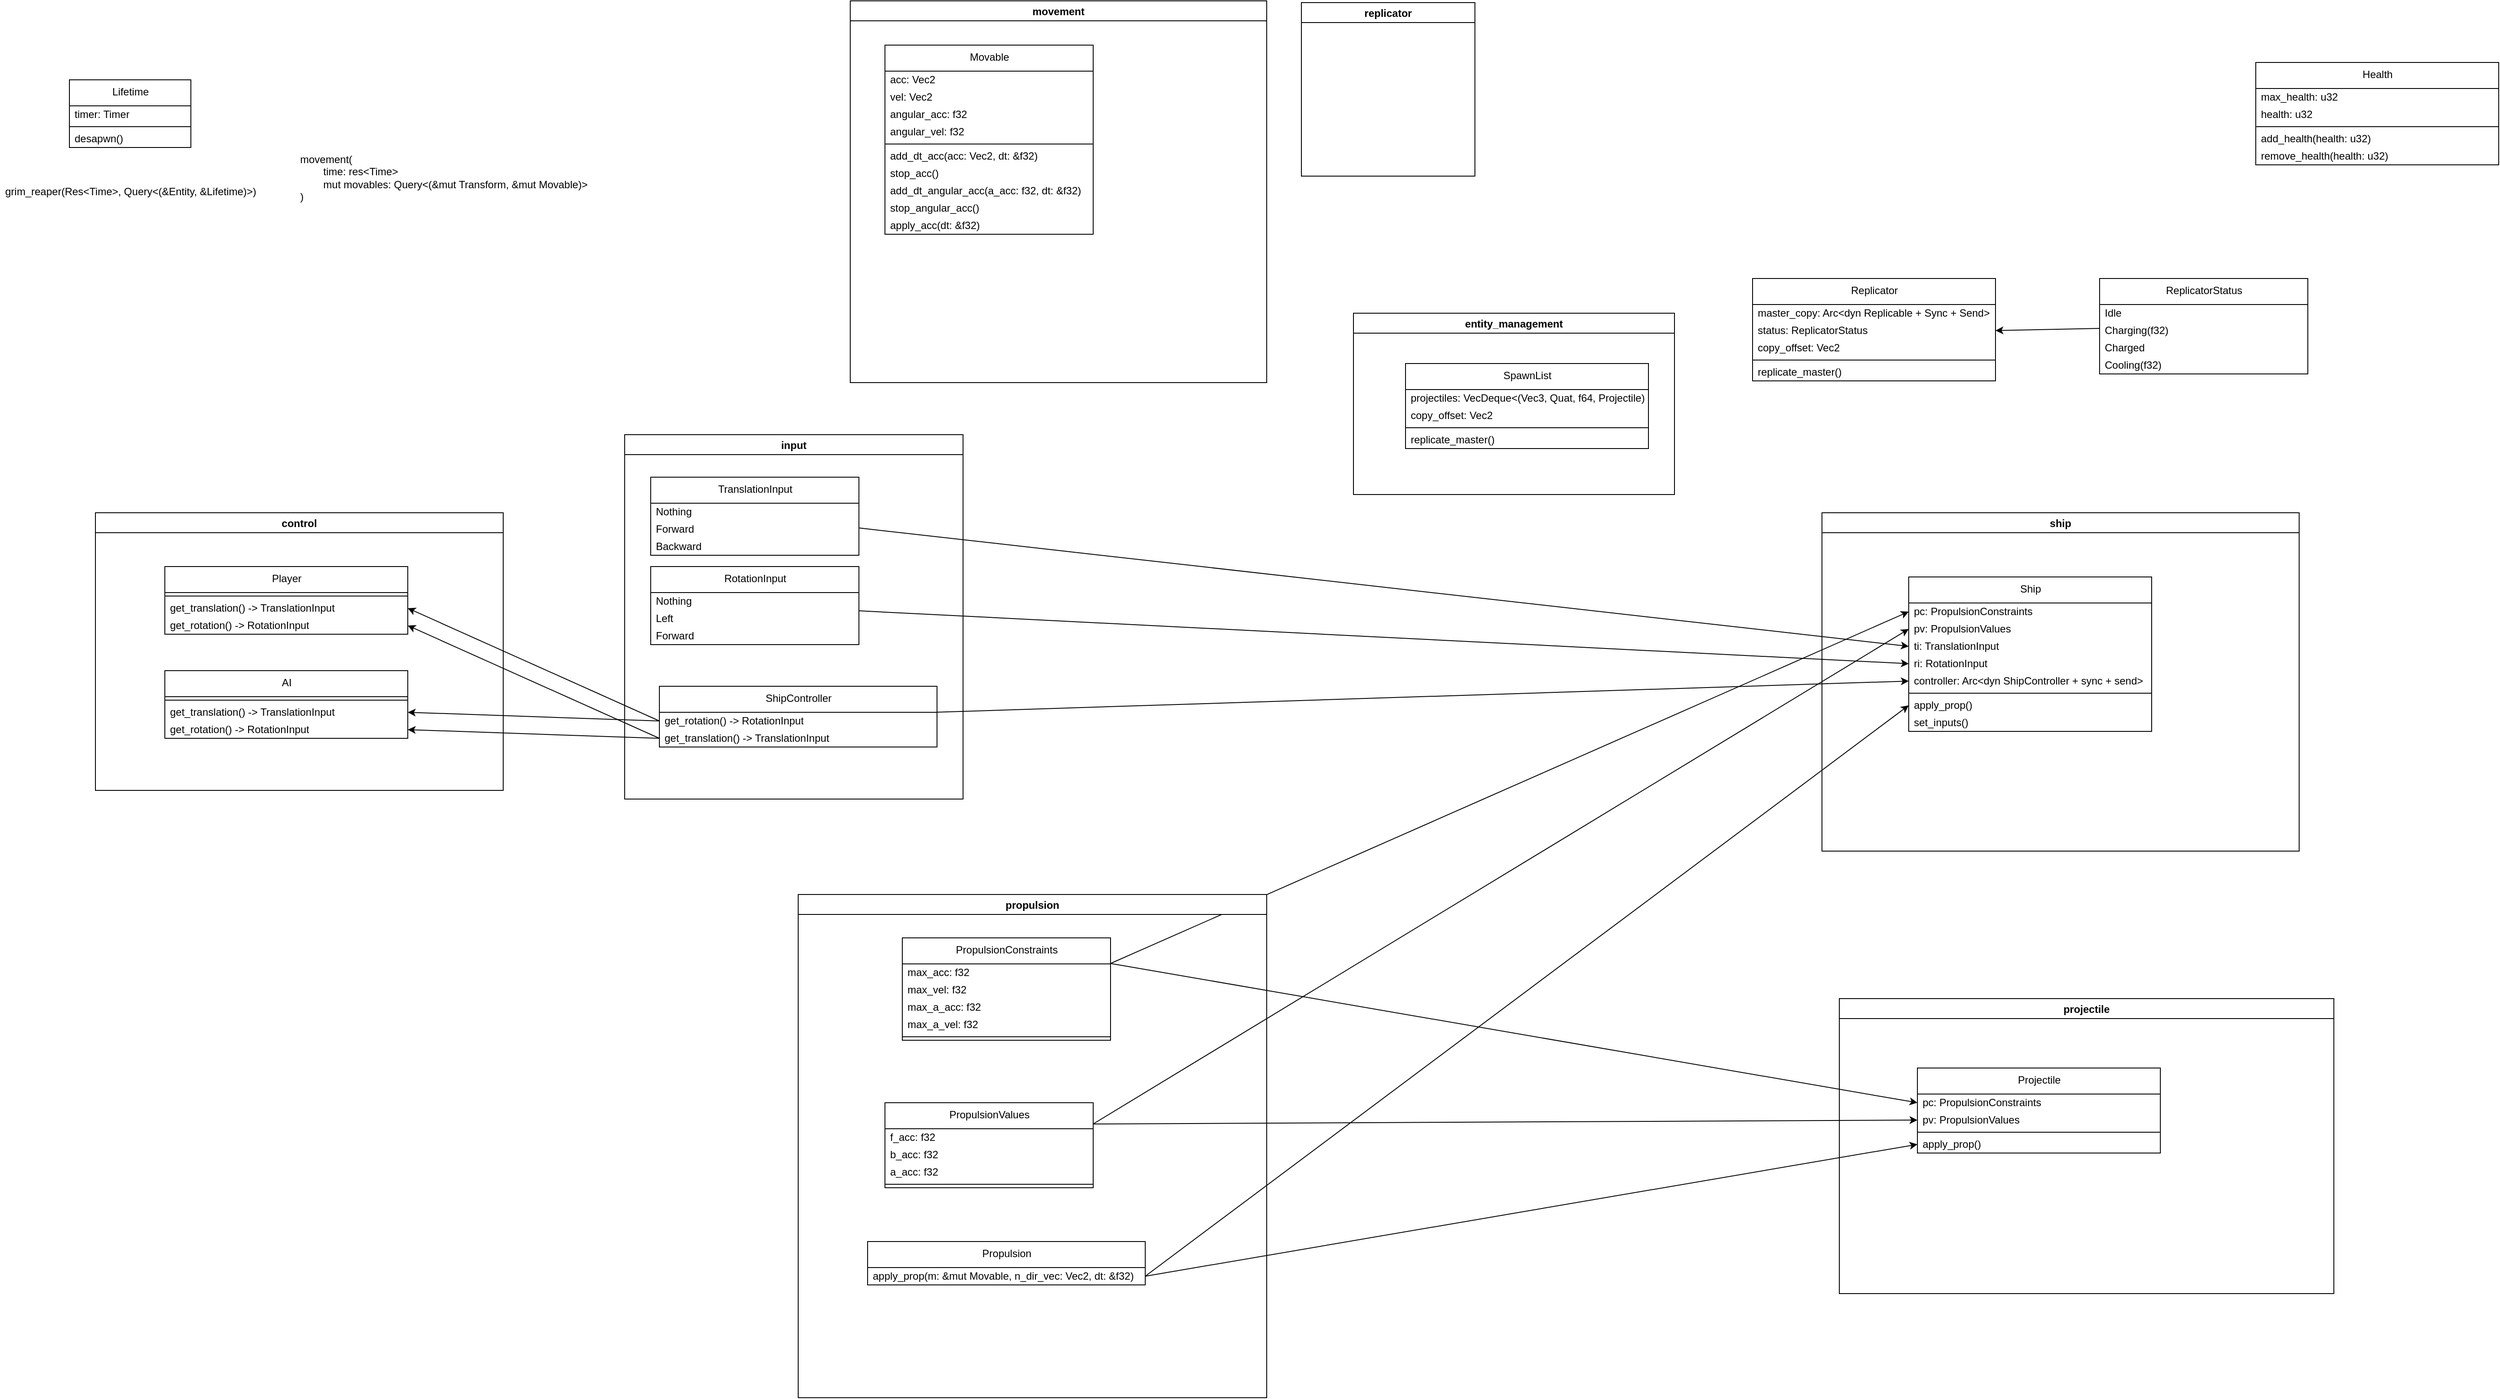 <mxfile>
    <diagram id="fgQcM_8Lv-aX87eO_aQA" name="Page-1">
        <mxGraphModel dx="696" dy="429" grid="1" gridSize="10" guides="1" tooltips="1" connect="1" arrows="1" fold="1" page="1" pageScale="1" pageWidth="3300" pageHeight="4681" math="0" shadow="0">
            <root>
                <mxCell id="0"/>
                <mxCell id="1" parent="0"/>
                <mxCell id="11" value="Lifetime" style="swimlane;fontStyle=0;align=center;verticalAlign=top;childLayout=stackLayout;horizontal=1;startSize=30;horizontalStack=0;resizeParent=1;resizeParentMax=0;resizeLast=0;collapsible=0;marginBottom=0;html=1;" parent="1" vertex="1">
                    <mxGeometry x="140" y="251" width="140" height="78" as="geometry"/>
                </mxCell>
                <mxCell id="13" value="timer: Timer" style="text;html=1;strokeColor=none;fillColor=none;align=left;verticalAlign=middle;spacingLeft=4;spacingRight=4;overflow=hidden;rotatable=0;points=[[0,0.5],[1,0.5]];portConstraint=eastwest;" parent="11" vertex="1">
                    <mxGeometry y="30" width="140" height="20" as="geometry"/>
                </mxCell>
                <mxCell id="16" value="" style="line;strokeWidth=1;fillColor=none;align=left;verticalAlign=middle;spacingTop=-1;spacingLeft=3;spacingRight=3;rotatable=0;labelPosition=right;points=[];portConstraint=eastwest;" parent="11" vertex="1">
                    <mxGeometry y="50" width="140" height="8" as="geometry"/>
                </mxCell>
                <mxCell id="18" value="desapwn()" style="text;html=1;strokeColor=none;fillColor=none;align=left;verticalAlign=middle;spacingLeft=4;spacingRight=4;overflow=hidden;rotatable=0;points=[[0,0.5],[1,0.5]];portConstraint=eastwest;" parent="11" vertex="1">
                    <mxGeometry y="58" width="140" height="20" as="geometry"/>
                </mxCell>
                <mxCell id="20" value="grim_reaper(Res&amp;lt;Time&amp;gt;, Query&amp;lt;(&amp;amp;Entity, &amp;amp;Lifetime)&amp;gt;)" style="text;html=1;strokeColor=none;fillColor=none;align=left;verticalAlign=middle;spacingLeft=4;spacingRight=4;overflow=hidden;rotatable=0;points=[[0,0.5],[1,0.5]];portConstraint=eastwest;" parent="1" vertex="1">
                    <mxGeometry x="60" y="370" width="310" height="20" as="geometry"/>
                </mxCell>
                <mxCell id="75" style="edgeStyle=none;html=1;entryX=0;entryY=0.5;entryDx=0;entryDy=0;exitX=1;exitY=0.25;exitDx=0;exitDy=0;" parent="1" source="36" target="58" edge="1">
                    <mxGeometry relative="1" as="geometry">
                        <mxPoint x="1520" y="130" as="sourcePoint"/>
                    </mxGeometry>
                </mxCell>
                <mxCell id="99" style="edgeStyle=none;html=1;entryX=0;entryY=0.5;entryDx=0;entryDy=0;startArrow=none;exitX=1;exitY=0.25;exitDx=0;exitDy=0;" parent="1" source="36" target="89" edge="1">
                    <mxGeometry relative="1" as="geometry">
                        <mxPoint x="1520" y="210" as="sourcePoint"/>
                    </mxGeometry>
                </mxCell>
                <mxCell id="47" value="movement(&lt;br&gt;&lt;span style=&quot;white-space: pre&quot;&gt;&#9;&lt;/span&gt;time: res&amp;lt;Time&amp;gt;&lt;br&gt;&lt;span style=&quot;white-space: pre&quot;&gt;&#9;&lt;/span&gt;mut movables: Query&amp;lt;(&amp;amp;mut Transform, &amp;amp;mut Movable)&amp;gt;&lt;br&gt;)" style="text;html=1;strokeColor=none;fillColor=none;align=left;verticalAlign=middle;spacingLeft=4;spacingRight=4;overflow=hidden;rotatable=0;points=[[0,0.5],[1,0.5]];portConstraint=eastwest;" parent="1" vertex="1">
                    <mxGeometry x="400" y="329" width="360" height="70" as="geometry"/>
                </mxCell>
                <mxCell id="74" style="edgeStyle=none;html=1;entryX=0;entryY=0.5;entryDx=0;entryDy=0;exitX=1;exitY=0.25;exitDx=0;exitDy=0;" parent="1" source="50" target="59" edge="1">
                    <mxGeometry relative="1" as="geometry">
                        <mxPoint x="1470" y="320" as="sourcePoint"/>
                    </mxGeometry>
                </mxCell>
                <mxCell id="98" style="edgeStyle=none;html=1;entryX=0;entryY=0.5;entryDx=0;entryDy=0;exitX=1;exitY=0.25;exitDx=0;exitDy=0;" parent="1" source="50" target="90" edge="1">
                    <mxGeometry relative="1" as="geometry">
                        <mxPoint x="1440" y="330" as="sourcePoint"/>
                    </mxGeometry>
                </mxCell>
                <mxCell id="96" style="edgeStyle=none;html=1;entryX=0;entryY=0.5;entryDx=0;entryDy=0;exitX=1;exitY=0.5;exitDx=0;exitDy=0;" parent="1" source="70" target="95" edge="1">
                    <mxGeometry relative="1" as="geometry"/>
                </mxCell>
                <mxCell id="73" style="edgeStyle=none;html=1;exitX=1;exitY=0.5;exitDx=0;exitDy=0;entryX=0;entryY=0.5;entryDx=0;entryDy=0;" parent="1" source="70" target="72" edge="1">
                    <mxGeometry relative="1" as="geometry"/>
                </mxCell>
                <mxCell id="87" style="edgeStyle=none;html=1;entryX=0;entryY=0.5;entryDx=0;entryDy=0;" parent="1" source="83" target="61" edge="1">
                    <mxGeometry relative="1" as="geometry"/>
                </mxCell>
                <mxCell id="105" style="edgeStyle=none;html=1;entryX=0;entryY=0.5;entryDx=0;entryDy=0;" parent="1" source="101" target="63" edge="1">
                    <mxGeometry relative="1" as="geometry"/>
                </mxCell>
                <mxCell id="106" style="edgeStyle=none;html=1;entryX=0;entryY=0.5;entryDx=0;entryDy=0;" parent="1" source="76" target="60" edge="1">
                    <mxGeometry relative="1" as="geometry">
                        <mxPoint x="1290" y="510" as="sourcePoint"/>
                    </mxGeometry>
                </mxCell>
                <mxCell id="123" style="edgeStyle=none;html=1;exitX=0;exitY=0.5;exitDx=0;exitDy=0;entryX=1;entryY=0.5;entryDx=0;entryDy=0;" parent="1" source="104" target="118" edge="1">
                    <mxGeometry relative="1" as="geometry"/>
                </mxCell>
                <mxCell id="124" style="edgeStyle=none;html=1;exitX=0;exitY=0.5;exitDx=0;exitDy=0;entryX=1;entryY=0.5;entryDx=0;entryDy=0;" parent="1" source="102" target="117" edge="1">
                    <mxGeometry relative="1" as="geometry"/>
                </mxCell>
                <mxCell id="125" style="edgeStyle=none;html=1;exitX=0;exitY=0.5;exitDx=0;exitDy=0;entryX=1;entryY=0.5;entryDx=0;entryDy=0;" parent="1" source="102" target="122" edge="1">
                    <mxGeometry relative="1" as="geometry"/>
                </mxCell>
                <mxCell id="126" style="edgeStyle=none;html=1;exitX=0;exitY=0.5;exitDx=0;exitDy=0;entryX=1;entryY=0.5;entryDx=0;entryDy=0;" parent="1" source="104" target="121" edge="1">
                    <mxGeometry relative="1" as="geometry"/>
                </mxCell>
                <mxCell id="127" value="Health" style="swimlane;fontStyle=0;align=center;verticalAlign=top;childLayout=stackLayout;horizontal=1;startSize=30;horizontalStack=0;resizeParent=1;resizeParentMax=0;resizeLast=0;collapsible=0;marginBottom=0;html=1;" parent="1" vertex="1">
                    <mxGeometry x="2660" y="231" width="280" height="118" as="geometry"/>
                </mxCell>
                <mxCell id="128" value="max_health: u32" style="text;html=1;strokeColor=none;fillColor=none;align=left;verticalAlign=middle;spacingLeft=4;spacingRight=4;overflow=hidden;rotatable=0;points=[[0,0.5],[1,0.5]];portConstraint=eastwest;" parent="127" vertex="1">
                    <mxGeometry y="30" width="280" height="20" as="geometry"/>
                </mxCell>
                <mxCell id="129" value="health: u32" style="text;html=1;strokeColor=none;fillColor=none;align=left;verticalAlign=middle;spacingLeft=4;spacingRight=4;overflow=hidden;rotatable=0;points=[[0,0.5],[1,0.5]];portConstraint=eastwest;" parent="127" vertex="1">
                    <mxGeometry y="50" width="280" height="20" as="geometry"/>
                </mxCell>
                <mxCell id="133" value="" style="line;strokeWidth=1;fillColor=none;align=left;verticalAlign=middle;spacingTop=-1;spacingLeft=3;spacingRight=3;rotatable=0;labelPosition=right;points=[];portConstraint=eastwest;" parent="127" vertex="1">
                    <mxGeometry y="70" width="280" height="8" as="geometry"/>
                </mxCell>
                <mxCell id="134" value="add_health(health: u32)" style="text;html=1;strokeColor=none;fillColor=none;align=left;verticalAlign=middle;spacingLeft=4;spacingRight=4;overflow=hidden;rotatable=0;points=[[0,0.5],[1,0.5]];portConstraint=eastwest;" parent="127" vertex="1">
                    <mxGeometry y="78" width="280" height="20" as="geometry"/>
                </mxCell>
                <mxCell id="135" value="remove_health(health: u32)" style="text;html=1;strokeColor=none;fillColor=none;align=left;verticalAlign=middle;spacingLeft=4;spacingRight=4;overflow=hidden;rotatable=0;points=[[0,0.5],[1,0.5]];portConstraint=eastwest;" parent="127" vertex="1">
                    <mxGeometry y="98" width="280" height="20" as="geometry"/>
                </mxCell>
                <mxCell id="136" value="Replicator" style="swimlane;fontStyle=0;align=center;verticalAlign=top;childLayout=stackLayout;horizontal=1;startSize=30;horizontalStack=0;resizeParent=1;resizeParentMax=0;resizeLast=0;collapsible=0;marginBottom=0;html=1;" parent="1" vertex="1">
                    <mxGeometry x="2080" y="480" width="280" height="118" as="geometry"/>
                </mxCell>
                <mxCell id="137" value="master_copy: Arc&amp;lt;dyn Replicable + Sync + Send&amp;gt;" style="text;html=1;strokeColor=none;fillColor=none;align=left;verticalAlign=middle;spacingLeft=4;spacingRight=4;overflow=hidden;rotatable=0;points=[[0,0.5],[1,0.5]];portConstraint=eastwest;" parent="136" vertex="1">
                    <mxGeometry y="30" width="280" height="20" as="geometry"/>
                </mxCell>
                <mxCell id="138" value="status: ReplicatorStatus" style="text;html=1;strokeColor=none;fillColor=none;align=left;verticalAlign=middle;spacingLeft=4;spacingRight=4;overflow=hidden;rotatable=0;points=[[0,0.5],[1,0.5]];portConstraint=eastwest;" parent="136" vertex="1">
                    <mxGeometry y="50" width="280" height="20" as="geometry"/>
                </mxCell>
                <mxCell id="142" value="copy_offset: Vec2" style="text;html=1;strokeColor=none;fillColor=none;align=left;verticalAlign=middle;spacingLeft=4;spacingRight=4;overflow=hidden;rotatable=0;points=[[0,0.5],[1,0.5]];portConstraint=eastwest;" parent="136" vertex="1">
                    <mxGeometry y="70" width="280" height="20" as="geometry"/>
                </mxCell>
                <mxCell id="139" value="" style="line;strokeWidth=1;fillColor=none;align=left;verticalAlign=middle;spacingTop=-1;spacingLeft=3;spacingRight=3;rotatable=0;labelPosition=right;points=[];portConstraint=eastwest;" parent="136" vertex="1">
                    <mxGeometry y="90" width="280" height="8" as="geometry"/>
                </mxCell>
                <mxCell id="140" value="replicate_master()" style="text;html=1;strokeColor=none;fillColor=none;align=left;verticalAlign=middle;spacingLeft=4;spacingRight=4;overflow=hidden;rotatable=0;points=[[0,0.5],[1,0.5]];portConstraint=eastwest;" parent="136" vertex="1">
                    <mxGeometry y="98" width="280" height="20" as="geometry"/>
                </mxCell>
                <mxCell id="161" style="edgeStyle=none;html=1;entryX=1;entryY=0.5;entryDx=0;entryDy=0;" parent="1" source="156" target="138" edge="1">
                    <mxGeometry relative="1" as="geometry"/>
                </mxCell>
                <mxCell id="156" value="ReplicatorStatus" style="swimlane;fontStyle=0;align=center;verticalAlign=top;childLayout=stackLayout;horizontal=1;startSize=30;horizontalStack=0;resizeParent=1;resizeParentMax=0;resizeLast=0;collapsible=0;marginBottom=0;html=1;" parent="1" vertex="1">
                    <mxGeometry x="2480" y="480" width="240" height="110" as="geometry"/>
                </mxCell>
                <mxCell id="157" value="Idle" style="text;html=1;strokeColor=none;fillColor=none;align=left;verticalAlign=middle;spacingLeft=4;spacingRight=4;overflow=hidden;rotatable=0;points=[[0,0.5],[1,0.5]];portConstraint=eastwest;" parent="156" vertex="1">
                    <mxGeometry y="30" width="240" height="20" as="geometry"/>
                </mxCell>
                <mxCell id="158" value="Charging(f32)" style="text;html=1;strokeColor=none;fillColor=none;align=left;verticalAlign=middle;spacingLeft=4;spacingRight=4;overflow=hidden;rotatable=0;points=[[0,0.5],[1,0.5]];portConstraint=eastwest;" parent="156" vertex="1">
                    <mxGeometry y="50" width="240" height="20" as="geometry"/>
                </mxCell>
                <mxCell id="159" value="Charged" style="text;html=1;strokeColor=none;fillColor=none;align=left;verticalAlign=middle;spacingLeft=4;spacingRight=4;overflow=hidden;rotatable=0;points=[[0,0.5],[1,0.5]];portConstraint=eastwest;" parent="156" vertex="1">
                    <mxGeometry y="70" width="240" height="20" as="geometry"/>
                </mxCell>
                <mxCell id="160" value="Cooling(f32)" style="text;html=1;strokeColor=none;fillColor=none;align=left;verticalAlign=middle;spacingLeft=4;spacingRight=4;overflow=hidden;rotatable=0;points=[[0,0.5],[1,0.5]];portConstraint=eastwest;" parent="156" vertex="1">
                    <mxGeometry y="90" width="240" height="20" as="geometry"/>
                </mxCell>
                <mxCell id="162" value="replicator" style="swimlane;" vertex="1" parent="1">
                    <mxGeometry x="1560" y="162" width="200" height="200" as="geometry"/>
                </mxCell>
                <mxCell id="163" value="entity_management" style="swimlane;" vertex="1" parent="1">
                    <mxGeometry x="1620" y="520" width="370" height="209" as="geometry"/>
                </mxCell>
                <mxCell id="177" value="SpawnList" style="swimlane;fontStyle=0;align=center;verticalAlign=top;childLayout=stackLayout;horizontal=1;startSize=30;horizontalStack=0;resizeParent=1;resizeParentMax=0;resizeLast=0;collapsible=0;marginBottom=0;html=1;" vertex="1" parent="163">
                    <mxGeometry x="60" y="58" width="280" height="98" as="geometry"/>
                </mxCell>
                <mxCell id="179" value="projectiles: VecDeque&amp;lt;(Vec3, Quat, f64, Projectile)&amp;gt;" style="text;html=1;strokeColor=none;fillColor=none;align=left;verticalAlign=middle;spacingLeft=4;spacingRight=4;overflow=hidden;rotatable=0;points=[[0,0.5],[1,0.5]];portConstraint=eastwest;" vertex="1" parent="177">
                    <mxGeometry y="30" width="280" height="20" as="geometry"/>
                </mxCell>
                <mxCell id="180" value="copy_offset: Vec2" style="text;html=1;strokeColor=none;fillColor=none;align=left;verticalAlign=middle;spacingLeft=4;spacingRight=4;overflow=hidden;rotatable=0;points=[[0,0.5],[1,0.5]];portConstraint=eastwest;" vertex="1" parent="177">
                    <mxGeometry y="50" width="280" height="20" as="geometry"/>
                </mxCell>
                <mxCell id="181" value="" style="line;strokeWidth=1;fillColor=none;align=left;verticalAlign=middle;spacingTop=-1;spacingLeft=3;spacingRight=3;rotatable=0;labelPosition=right;points=[];portConstraint=eastwest;" vertex="1" parent="177">
                    <mxGeometry y="70" width="280" height="8" as="geometry"/>
                </mxCell>
                <mxCell id="182" value="replicate_master()" style="text;html=1;strokeColor=none;fillColor=none;align=left;verticalAlign=middle;spacingLeft=4;spacingRight=4;overflow=hidden;rotatable=0;points=[[0,0.5],[1,0.5]];portConstraint=eastwest;" vertex="1" parent="177">
                    <mxGeometry y="78" width="280" height="20" as="geometry"/>
                </mxCell>
                <mxCell id="164" value="movement" style="swimlane;" vertex="1" parent="1">
                    <mxGeometry x="1040" y="160" width="480" height="440" as="geometry"/>
                </mxCell>
                <mxCell id="23" value="Movable&lt;br&gt;&lt;br&gt;" style="swimlane;fontStyle=0;align=center;verticalAlign=top;childLayout=stackLayout;horizontal=1;startSize=30;horizontalStack=0;resizeParent=1;resizeParentMax=0;resizeLast=0;collapsible=0;marginBottom=0;html=1;" parent="164" vertex="1">
                    <mxGeometry x="40" y="51" width="240" height="218" as="geometry"/>
                </mxCell>
                <mxCell id="24" value="acc: Vec2" style="text;html=1;strokeColor=none;fillColor=none;align=left;verticalAlign=middle;spacingLeft=4;spacingRight=4;overflow=hidden;rotatable=0;points=[[0,0.5],[1,0.5]];portConstraint=eastwest;" parent="23" vertex="1">
                    <mxGeometry y="30" width="240" height="20" as="geometry"/>
                </mxCell>
                <mxCell id="27" value="vel: Vec2" style="text;html=1;strokeColor=none;fillColor=none;align=left;verticalAlign=middle;spacingLeft=4;spacingRight=4;overflow=hidden;rotatable=0;points=[[0,0.5],[1,0.5]];portConstraint=eastwest;" parent="23" vertex="1">
                    <mxGeometry y="50" width="240" height="20" as="geometry"/>
                </mxCell>
                <mxCell id="28" value="angular_acc: f32" style="text;html=1;strokeColor=none;fillColor=none;align=left;verticalAlign=middle;spacingLeft=4;spacingRight=4;overflow=hidden;rotatable=0;points=[[0,0.5],[1,0.5]];portConstraint=eastwest;" parent="23" vertex="1">
                    <mxGeometry y="70" width="240" height="20" as="geometry"/>
                </mxCell>
                <mxCell id="29" value="angular_vel: f32" style="text;html=1;strokeColor=none;fillColor=none;align=left;verticalAlign=middle;spacingLeft=4;spacingRight=4;overflow=hidden;rotatable=0;points=[[0,0.5],[1,0.5]];portConstraint=eastwest;" parent="23" vertex="1">
                    <mxGeometry y="90" width="240" height="20" as="geometry"/>
                </mxCell>
                <mxCell id="25" value="" style="line;strokeWidth=1;fillColor=none;align=left;verticalAlign=middle;spacingTop=-1;spacingLeft=3;spacingRight=3;rotatable=0;labelPosition=right;points=[];portConstraint=eastwest;" parent="23" vertex="1">
                    <mxGeometry y="110" width="240" height="8" as="geometry"/>
                </mxCell>
                <mxCell id="26" value="add_dt_acc(acc: Vec2, dt: &amp;amp;f32)" style="text;html=1;strokeColor=none;fillColor=none;align=left;verticalAlign=middle;spacingLeft=4;spacingRight=4;overflow=hidden;rotatable=0;points=[[0,0.5],[1,0.5]];portConstraint=eastwest;" parent="23" vertex="1">
                    <mxGeometry y="118" width="240" height="20" as="geometry"/>
                </mxCell>
                <mxCell id="30" value="stop_acc()" style="text;html=1;strokeColor=none;fillColor=none;align=left;verticalAlign=middle;spacingLeft=4;spacingRight=4;overflow=hidden;rotatable=0;points=[[0,0.5],[1,0.5]];portConstraint=eastwest;" parent="23" vertex="1">
                    <mxGeometry y="138" width="240" height="20" as="geometry"/>
                </mxCell>
                <mxCell id="33" value="add_dt_angular_acc(a_acc: f32, dt: &amp;amp;f32)" style="text;html=1;strokeColor=none;fillColor=none;align=left;verticalAlign=middle;spacingLeft=4;spacingRight=4;overflow=hidden;rotatable=0;points=[[0,0.5],[1,0.5]];portConstraint=eastwest;" parent="23" vertex="1">
                    <mxGeometry y="158" width="240" height="20" as="geometry"/>
                </mxCell>
                <mxCell id="34" value="stop_angular_acc()" style="text;html=1;strokeColor=none;fillColor=none;align=left;verticalAlign=middle;spacingLeft=4;spacingRight=4;overflow=hidden;rotatable=0;points=[[0,0.5],[1,0.5]];portConstraint=eastwest;" parent="23" vertex="1">
                    <mxGeometry y="178" width="240" height="20" as="geometry"/>
                </mxCell>
                <mxCell id="35" value="apply_acc(dt: &amp;amp;f32)" style="text;html=1;strokeColor=none;fillColor=none;align=left;verticalAlign=middle;spacingLeft=4;spacingRight=4;overflow=hidden;rotatable=0;points=[[0,0.5],[1,0.5]];portConstraint=eastwest;" parent="23" vertex="1">
                    <mxGeometry y="198" width="240" height="20" as="geometry"/>
                </mxCell>
                <mxCell id="165" value="propulsion" style="swimlane;" vertex="1" parent="1">
                    <mxGeometry x="980" y="1190" width="540" height="580" as="geometry"/>
                </mxCell>
                <mxCell id="36" value="PropulsionConstraints" style="swimlane;fontStyle=0;align=center;verticalAlign=top;childLayout=stackLayout;horizontal=1;startSize=30;horizontalStack=0;resizeParent=1;resizeParentMax=0;resizeLast=0;collapsible=0;marginBottom=0;html=1;" parent="165" vertex="1">
                    <mxGeometry x="120" y="50" width="240" height="118" as="geometry"/>
                </mxCell>
                <mxCell id="37" value="max_acc: f32" style="text;html=1;strokeColor=none;fillColor=none;align=left;verticalAlign=middle;spacingLeft=4;spacingRight=4;overflow=hidden;rotatable=0;points=[[0,0.5],[1,0.5]];portConstraint=eastwest;" parent="36" vertex="1">
                    <mxGeometry y="30" width="240" height="20" as="geometry"/>
                </mxCell>
                <mxCell id="38" value="max_vel: f32" style="text;html=1;strokeColor=none;fillColor=none;align=left;verticalAlign=middle;spacingLeft=4;spacingRight=4;overflow=hidden;rotatable=0;points=[[0,0.5],[1,0.5]];portConstraint=eastwest;" parent="36" vertex="1">
                    <mxGeometry y="50" width="240" height="20" as="geometry"/>
                </mxCell>
                <mxCell id="39" value="max_a_acc: f32" style="text;html=1;strokeColor=none;fillColor=none;align=left;verticalAlign=middle;spacingLeft=4;spacingRight=4;overflow=hidden;rotatable=0;points=[[0,0.5],[1,0.5]];portConstraint=eastwest;" parent="36" vertex="1">
                    <mxGeometry y="70" width="240" height="20" as="geometry"/>
                </mxCell>
                <mxCell id="40" value="max_a_vel: f32" style="text;html=1;strokeColor=none;fillColor=none;align=left;verticalAlign=middle;spacingLeft=4;spacingRight=4;overflow=hidden;rotatable=0;points=[[0,0.5],[1,0.5]];portConstraint=eastwest;" parent="36" vertex="1">
                    <mxGeometry y="90" width="240" height="20" as="geometry"/>
                </mxCell>
                <mxCell id="41" value="" style="line;strokeWidth=1;fillColor=none;align=left;verticalAlign=middle;spacingTop=-1;spacingLeft=3;spacingRight=3;rotatable=0;labelPosition=right;points=[];portConstraint=eastwest;" parent="36" vertex="1">
                    <mxGeometry y="110" width="240" height="8" as="geometry"/>
                </mxCell>
                <mxCell id="50" value="PropulsionValues" style="swimlane;fontStyle=0;align=center;verticalAlign=top;childLayout=stackLayout;horizontal=1;startSize=30;horizontalStack=0;resizeParent=1;resizeParentMax=0;resizeLast=0;collapsible=0;marginBottom=0;html=1;" parent="165" vertex="1">
                    <mxGeometry x="100" y="240" width="240" height="98" as="geometry"/>
                </mxCell>
                <mxCell id="51" value="f_acc: f32&lt;span style=&quot;white-space: pre&quot;&gt;&#9;&lt;/span&gt;" style="text;html=1;strokeColor=none;fillColor=none;align=left;verticalAlign=middle;spacingLeft=4;spacingRight=4;overflow=hidden;rotatable=0;points=[[0,0.5],[1,0.5]];portConstraint=eastwest;" parent="50" vertex="1">
                    <mxGeometry y="30" width="240" height="20" as="geometry"/>
                </mxCell>
                <mxCell id="52" value="b_acc: f32" style="text;html=1;strokeColor=none;fillColor=none;align=left;verticalAlign=middle;spacingLeft=4;spacingRight=4;overflow=hidden;rotatable=0;points=[[0,0.5],[1,0.5]];portConstraint=eastwest;" parent="50" vertex="1">
                    <mxGeometry y="50" width="240" height="20" as="geometry"/>
                </mxCell>
                <mxCell id="53" value="a_acc: f32" style="text;html=1;strokeColor=none;fillColor=none;align=left;verticalAlign=middle;spacingLeft=4;spacingRight=4;overflow=hidden;rotatable=0;points=[[0,0.5],[1,0.5]];portConstraint=eastwest;" parent="50" vertex="1">
                    <mxGeometry y="70" width="240" height="20" as="geometry"/>
                </mxCell>
                <mxCell id="55" value="" style="line;strokeWidth=1;fillColor=none;align=left;verticalAlign=middle;spacingTop=-1;spacingLeft=3;spacingRight=3;rotatable=0;labelPosition=right;points=[];portConstraint=eastwest;" parent="50" vertex="1">
                    <mxGeometry y="90" width="240" height="8" as="geometry"/>
                </mxCell>
                <mxCell id="65" value="Propulsion" style="swimlane;fontStyle=0;align=center;verticalAlign=top;childLayout=stackLayout;horizontal=1;startSize=30;horizontalStack=0;resizeParent=1;resizeParentMax=0;resizeLast=0;collapsible=0;marginBottom=0;html=1;" parent="165" vertex="1">
                    <mxGeometry x="80" y="400" width="320" height="50" as="geometry"/>
                </mxCell>
                <mxCell id="70" value="apply_prop(m: &amp;amp;mut Movable, n_dir_vec: Vec2, dt: &amp;amp;f32)" style="text;html=1;strokeColor=none;fillColor=none;align=left;verticalAlign=middle;spacingLeft=4;spacingRight=4;overflow=hidden;rotatable=0;points=[[0,0.5],[1,0.5]];portConstraint=eastwest;" parent="65" vertex="1">
                    <mxGeometry y="30" width="320" height="20" as="geometry"/>
                </mxCell>
                <mxCell id="166" value="input" style="swimlane;" vertex="1" parent="1">
                    <mxGeometry x="780" y="660" width="390" height="420" as="geometry"/>
                </mxCell>
                <mxCell id="83" value="RotationInput" style="swimlane;fontStyle=0;align=center;verticalAlign=top;childLayout=stackLayout;horizontal=1;startSize=30;horizontalStack=0;resizeParent=1;resizeParentMax=0;resizeLast=0;collapsible=0;marginBottom=0;html=1;" parent="166" vertex="1">
                    <mxGeometry x="30" y="152" width="240" height="90" as="geometry"/>
                </mxCell>
                <mxCell id="84" value="Nothing" style="text;html=1;strokeColor=none;fillColor=none;align=left;verticalAlign=middle;spacingLeft=4;spacingRight=4;overflow=hidden;rotatable=0;points=[[0,0.5],[1,0.5]];portConstraint=eastwest;" parent="83" vertex="1">
                    <mxGeometry y="30" width="240" height="20" as="geometry"/>
                </mxCell>
                <mxCell id="85" value="Left" style="text;html=1;strokeColor=none;fillColor=none;align=left;verticalAlign=middle;spacingLeft=4;spacingRight=4;overflow=hidden;rotatable=0;points=[[0,0.5],[1,0.5]];portConstraint=eastwest;" parent="83" vertex="1">
                    <mxGeometry y="50" width="240" height="20" as="geometry"/>
                </mxCell>
                <mxCell id="86" value="Forward" style="text;html=1;strokeColor=none;fillColor=none;align=left;verticalAlign=middle;spacingLeft=4;spacingRight=4;overflow=hidden;rotatable=0;points=[[0,0.5],[1,0.5]];portConstraint=eastwest;" parent="83" vertex="1">
                    <mxGeometry y="70" width="240" height="20" as="geometry"/>
                </mxCell>
                <mxCell id="76" value="TranslationInput" style="swimlane;fontStyle=0;align=center;verticalAlign=top;childLayout=stackLayout;horizontal=1;startSize=30;horizontalStack=0;resizeParent=1;resizeParentMax=0;resizeLast=0;collapsible=0;marginBottom=0;html=1;" parent="166" vertex="1">
                    <mxGeometry x="30" y="49" width="240" height="90" as="geometry"/>
                </mxCell>
                <mxCell id="77" value="Nothing" style="text;html=1;strokeColor=none;fillColor=none;align=left;verticalAlign=middle;spacingLeft=4;spacingRight=4;overflow=hidden;rotatable=0;points=[[0,0.5],[1,0.5]];portConstraint=eastwest;" parent="76" vertex="1">
                    <mxGeometry y="30" width="240" height="20" as="geometry"/>
                </mxCell>
                <mxCell id="78" value="Forward" style="text;html=1;strokeColor=none;fillColor=none;align=left;verticalAlign=middle;spacingLeft=4;spacingRight=4;overflow=hidden;rotatable=0;points=[[0,0.5],[1,0.5]];portConstraint=eastwest;" parent="76" vertex="1">
                    <mxGeometry y="50" width="240" height="20" as="geometry"/>
                </mxCell>
                <mxCell id="79" value="Backward" style="text;html=1;strokeColor=none;fillColor=none;align=left;verticalAlign=middle;spacingLeft=4;spacingRight=4;overflow=hidden;rotatable=0;points=[[0,0.5],[1,0.5]];portConstraint=eastwest;" parent="76" vertex="1">
                    <mxGeometry y="70" width="240" height="20" as="geometry"/>
                </mxCell>
                <mxCell id="101" value="ShipController" style="swimlane;fontStyle=0;align=center;verticalAlign=top;childLayout=stackLayout;horizontal=1;startSize=30;horizontalStack=0;resizeParent=1;resizeParentMax=0;resizeLast=0;collapsible=0;marginBottom=0;html=1;" parent="166" vertex="1">
                    <mxGeometry x="40" y="290" width="320" height="70" as="geometry"/>
                </mxCell>
                <mxCell id="104" value="get_rotation() -&amp;gt; RotationInput" style="text;html=1;strokeColor=none;fillColor=none;align=left;verticalAlign=middle;spacingLeft=4;spacingRight=4;overflow=hidden;rotatable=0;points=[[0,0.5],[1,0.5]];portConstraint=eastwest;" parent="101" vertex="1">
                    <mxGeometry y="30" width="320" height="20" as="geometry"/>
                </mxCell>
                <mxCell id="102" value="get_translation() -&amp;gt; TranslationInput" style="text;html=1;strokeColor=none;fillColor=none;align=left;verticalAlign=middle;spacingLeft=4;spacingRight=4;overflow=hidden;rotatable=0;points=[[0,0.5],[1,0.5]];portConstraint=eastwest;" parent="101" vertex="1">
                    <mxGeometry y="50" width="320" height="20" as="geometry"/>
                </mxCell>
                <mxCell id="167" value="ship" style="swimlane;" vertex="1" parent="1">
                    <mxGeometry x="2160" y="750" width="550" height="390" as="geometry"/>
                </mxCell>
                <mxCell id="57" value="Ship" style="swimlane;fontStyle=0;align=center;verticalAlign=top;childLayout=stackLayout;horizontal=1;startSize=30;horizontalStack=0;resizeParent=1;resizeParentMax=0;resizeLast=0;collapsible=0;marginBottom=0;html=1;" parent="167" vertex="1">
                    <mxGeometry x="100" y="74" width="280" height="178" as="geometry"/>
                </mxCell>
                <mxCell id="58" value="pc: PropulsionConstraints" style="text;html=1;strokeColor=none;fillColor=none;align=left;verticalAlign=middle;spacingLeft=4;spacingRight=4;overflow=hidden;rotatable=0;points=[[0,0.5],[1,0.5]];portConstraint=eastwest;" parent="57" vertex="1">
                    <mxGeometry y="30" width="280" height="20" as="geometry"/>
                </mxCell>
                <mxCell id="59" value="pv: PropulsionValues" style="text;html=1;strokeColor=none;fillColor=none;align=left;verticalAlign=middle;spacingLeft=4;spacingRight=4;overflow=hidden;rotatable=0;points=[[0,0.5],[1,0.5]];portConstraint=eastwest;" parent="57" vertex="1">
                    <mxGeometry y="50" width="280" height="20" as="geometry"/>
                </mxCell>
                <mxCell id="60" value="ti: TranslationInput" style="text;html=1;strokeColor=none;fillColor=none;align=left;verticalAlign=middle;spacingLeft=4;spacingRight=4;overflow=hidden;rotatable=0;points=[[0,0.5],[1,0.5]];portConstraint=eastwest;" parent="57" vertex="1">
                    <mxGeometry y="70" width="280" height="20" as="geometry"/>
                </mxCell>
                <mxCell id="61" value="ri: RotationInput" style="text;html=1;strokeColor=none;fillColor=none;align=left;verticalAlign=middle;spacingLeft=4;spacingRight=4;overflow=hidden;rotatable=0;points=[[0,0.5],[1,0.5]];portConstraint=eastwest;" parent="57" vertex="1">
                    <mxGeometry y="90" width="280" height="20" as="geometry"/>
                </mxCell>
                <mxCell id="63" value="controller: Arc&amp;lt;dyn ShipController + sync + send&amp;gt;" style="text;html=1;strokeColor=none;fillColor=none;align=left;verticalAlign=middle;spacingLeft=4;spacingRight=4;overflow=hidden;rotatable=0;points=[[0,0.5],[1,0.5]];portConstraint=eastwest;" parent="57" vertex="1">
                    <mxGeometry y="110" width="280" height="20" as="geometry"/>
                </mxCell>
                <mxCell id="62" value="" style="line;strokeWidth=1;fillColor=none;align=left;verticalAlign=middle;spacingTop=-1;spacingLeft=3;spacingRight=3;rotatable=0;labelPosition=right;points=[];portConstraint=eastwest;" parent="57" vertex="1">
                    <mxGeometry y="130" width="280" height="8" as="geometry"/>
                </mxCell>
                <mxCell id="72" value="apply_prop()" style="text;html=1;strokeColor=none;fillColor=none;align=left;verticalAlign=middle;spacingLeft=4;spacingRight=4;overflow=hidden;rotatable=0;points=[[0,0.5],[1,0.5]];portConstraint=eastwest;" parent="57" vertex="1">
                    <mxGeometry y="138" width="280" height="20" as="geometry"/>
                </mxCell>
                <mxCell id="107" value="set_inputs()" style="text;html=1;strokeColor=none;fillColor=none;align=left;verticalAlign=middle;spacingLeft=4;spacingRight=4;overflow=hidden;rotatable=0;points=[[0,0.5],[1,0.5]];portConstraint=eastwest;" parent="57" vertex="1">
                    <mxGeometry y="158" width="280" height="20" as="geometry"/>
                </mxCell>
                <mxCell id="169" value="projectile" style="swimlane;" vertex="1" parent="1">
                    <mxGeometry x="2180" y="1310" width="570" height="340" as="geometry"/>
                </mxCell>
                <mxCell id="88" value="Projectile" style="swimlane;fontStyle=0;align=center;verticalAlign=top;childLayout=stackLayout;horizontal=1;startSize=30;horizontalStack=0;resizeParent=1;resizeParentMax=0;resizeLast=0;collapsible=0;marginBottom=0;html=1;" parent="169" vertex="1">
                    <mxGeometry x="90" y="80" width="280" height="98" as="geometry"/>
                </mxCell>
                <mxCell id="89" value="pc: PropulsionConstraints" style="text;html=1;strokeColor=none;fillColor=none;align=left;verticalAlign=middle;spacingLeft=4;spacingRight=4;overflow=hidden;rotatable=0;points=[[0,0.5],[1,0.5]];portConstraint=eastwest;" parent="88" vertex="1">
                    <mxGeometry y="30" width="280" height="20" as="geometry"/>
                </mxCell>
                <mxCell id="90" value="pv: PropulsionValues" style="text;html=1;strokeColor=none;fillColor=none;align=left;verticalAlign=middle;spacingLeft=4;spacingRight=4;overflow=hidden;rotatable=0;points=[[0,0.5],[1,0.5]];portConstraint=eastwest;" parent="88" vertex="1">
                    <mxGeometry y="50" width="280" height="20" as="geometry"/>
                </mxCell>
                <mxCell id="94" value="" style="line;strokeWidth=1;fillColor=none;align=left;verticalAlign=middle;spacingTop=-1;spacingLeft=3;spacingRight=3;rotatable=0;labelPosition=right;points=[];portConstraint=eastwest;" parent="88" vertex="1">
                    <mxGeometry y="70" width="280" height="8" as="geometry"/>
                </mxCell>
                <mxCell id="95" value="apply_prop()" style="text;html=1;strokeColor=none;fillColor=none;align=left;verticalAlign=middle;spacingLeft=4;spacingRight=4;overflow=hidden;rotatable=0;points=[[0,0.5],[1,0.5]];portConstraint=eastwest;" parent="88" vertex="1">
                    <mxGeometry y="78" width="280" height="20" as="geometry"/>
                </mxCell>
                <mxCell id="170" value="control" style="swimlane;" vertex="1" parent="1">
                    <mxGeometry x="170" y="750" width="470" height="320" as="geometry"/>
                </mxCell>
                <mxCell id="119" value="AI" style="swimlane;fontStyle=0;align=center;verticalAlign=top;childLayout=stackLayout;horizontal=1;startSize=30;horizontalStack=0;resizeParent=1;resizeParentMax=0;resizeLast=0;collapsible=0;marginBottom=0;html=1;" parent="170" vertex="1">
                    <mxGeometry x="80" y="182" width="280" height="78" as="geometry"/>
                </mxCell>
                <mxCell id="120" value="" style="line;strokeWidth=1;fillColor=none;align=left;verticalAlign=middle;spacingTop=-1;spacingLeft=3;spacingRight=3;rotatable=0;labelPosition=right;points=[];portConstraint=eastwest;" parent="119" vertex="1">
                    <mxGeometry y="30" width="280" height="8" as="geometry"/>
                </mxCell>
                <mxCell id="121" value="get_translation() -&amp;gt; TranslationInput" style="text;html=1;strokeColor=none;fillColor=none;align=left;verticalAlign=middle;spacingLeft=4;spacingRight=4;overflow=hidden;rotatable=0;points=[[0,0.5],[1,0.5]];portConstraint=eastwest;" parent="119" vertex="1">
                    <mxGeometry y="38" width="280" height="20" as="geometry"/>
                </mxCell>
                <mxCell id="122" value="get_rotation() -&amp;gt; RotationInput" style="text;html=1;strokeColor=none;fillColor=none;align=left;verticalAlign=middle;spacingLeft=4;spacingRight=4;overflow=hidden;rotatable=0;points=[[0,0.5],[1,0.5]];portConstraint=eastwest;" parent="119" vertex="1">
                    <mxGeometry y="58" width="280" height="20" as="geometry"/>
                </mxCell>
                <mxCell id="108" value="Player" style="swimlane;fontStyle=0;align=center;verticalAlign=top;childLayout=stackLayout;horizontal=1;startSize=30;horizontalStack=0;resizeParent=1;resizeParentMax=0;resizeLast=0;collapsible=0;marginBottom=0;html=1;" parent="170" vertex="1">
                    <mxGeometry x="80" y="62" width="280" height="78" as="geometry"/>
                </mxCell>
                <mxCell id="114" value="" style="line;strokeWidth=1;fillColor=none;align=left;verticalAlign=middle;spacingTop=-1;spacingLeft=3;spacingRight=3;rotatable=0;labelPosition=right;points=[];portConstraint=eastwest;" parent="108" vertex="1">
                    <mxGeometry y="30" width="280" height="8" as="geometry"/>
                </mxCell>
                <mxCell id="118" value="get_translation() -&amp;gt; TranslationInput" style="text;html=1;strokeColor=none;fillColor=none;align=left;verticalAlign=middle;spacingLeft=4;spacingRight=4;overflow=hidden;rotatable=0;points=[[0,0.5],[1,0.5]];portConstraint=eastwest;" parent="108" vertex="1">
                    <mxGeometry y="38" width="280" height="20" as="geometry"/>
                </mxCell>
                <mxCell id="117" value="get_rotation() -&amp;gt; RotationInput" style="text;html=1;strokeColor=none;fillColor=none;align=left;verticalAlign=middle;spacingLeft=4;spacingRight=4;overflow=hidden;rotatable=0;points=[[0,0.5],[1,0.5]];portConstraint=eastwest;" parent="108" vertex="1">
                    <mxGeometry y="58" width="280" height="20" as="geometry"/>
                </mxCell>
            </root>
        </mxGraphModel>
    </diagram>
</mxfile>
